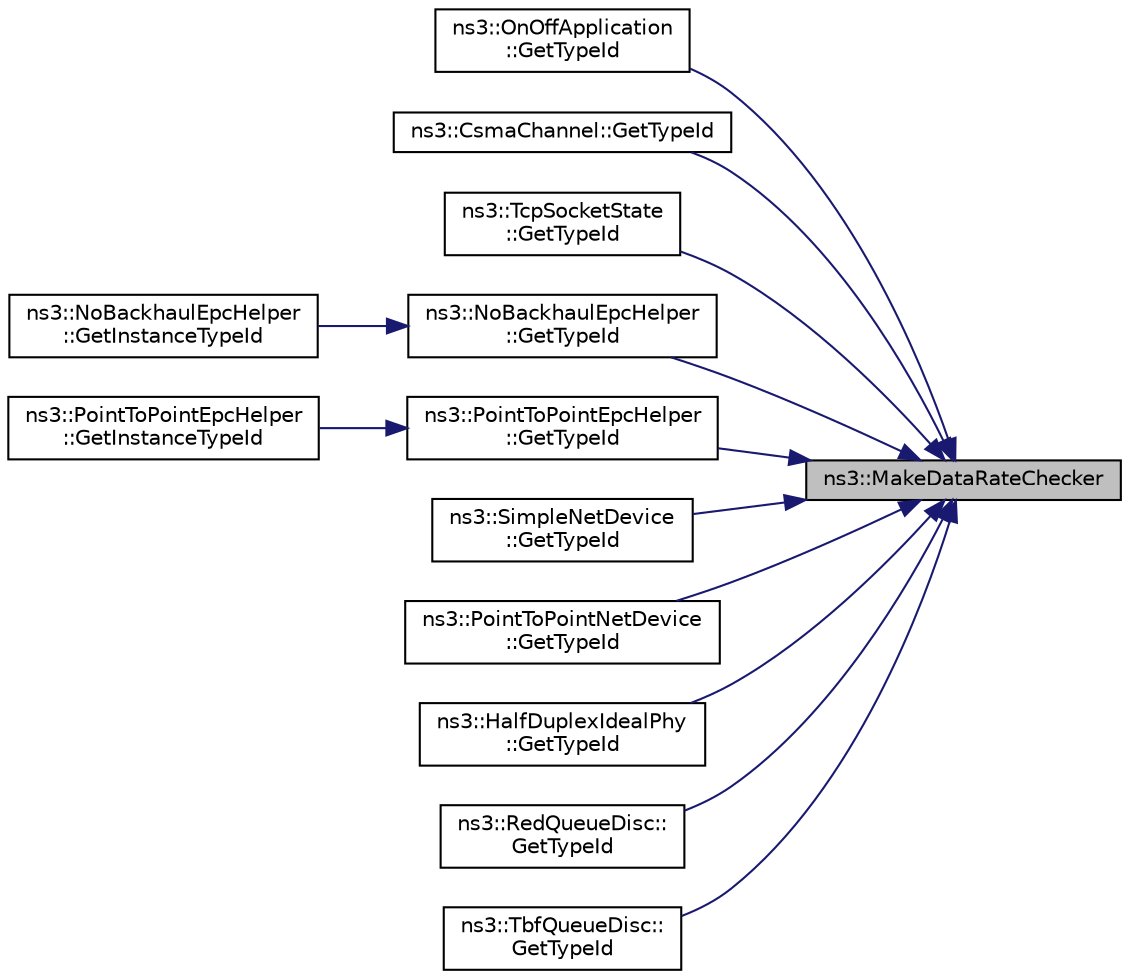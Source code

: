 digraph "ns3::MakeDataRateChecker"
{
 // LATEX_PDF_SIZE
  edge [fontname="Helvetica",fontsize="10",labelfontname="Helvetica",labelfontsize="10"];
  node [fontname="Helvetica",fontsize="10",shape=record];
  rankdir="RL";
  Node1 [label="ns3::MakeDataRateChecker",height=0.2,width=0.4,color="black", fillcolor="grey75", style="filled", fontcolor="black",tooltip=" "];
  Node1 -> Node2 [dir="back",color="midnightblue",fontsize="10",style="solid",fontname="Helvetica"];
  Node2 [label="ns3::OnOffApplication\l::GetTypeId",height=0.2,width=0.4,color="black", fillcolor="white", style="filled",URL="$classns3_1_1_on_off_application.html#a7e8932f513ab370e05db14f28389a2ec",tooltip="Get the type ID."];
  Node1 -> Node3 [dir="back",color="midnightblue",fontsize="10",style="solid",fontname="Helvetica"];
  Node3 [label="ns3::CsmaChannel::GetTypeId",height=0.2,width=0.4,color="black", fillcolor="white", style="filled",URL="$classns3_1_1_csma_channel.html#a58ca8d59505018b8a4bfe9288bbd2066",tooltip="Get the type ID."];
  Node1 -> Node4 [dir="back",color="midnightblue",fontsize="10",style="solid",fontname="Helvetica"];
  Node4 [label="ns3::TcpSocketState\l::GetTypeId",height=0.2,width=0.4,color="black", fillcolor="white", style="filled",URL="$classns3_1_1_tcp_socket_state.html#af48304b9a8dc7099f802a3d6d2ab0db2",tooltip="Get the type ID."];
  Node1 -> Node5 [dir="back",color="midnightblue",fontsize="10",style="solid",fontname="Helvetica"];
  Node5 [label="ns3::NoBackhaulEpcHelper\l::GetTypeId",height=0.2,width=0.4,color="black", fillcolor="white", style="filled",URL="$classns3_1_1_no_backhaul_epc_helper.html#ab5b232fa5c857675bfd8355e9420927e",tooltip="Register this type."];
  Node5 -> Node6 [dir="back",color="midnightblue",fontsize="10",style="solid",fontname="Helvetica"];
  Node6 [label="ns3::NoBackhaulEpcHelper\l::GetInstanceTypeId",height=0.2,width=0.4,color="black", fillcolor="white", style="filled",URL="$classns3_1_1_no_backhaul_epc_helper.html#aef1061c235532a9f418cfd1988b94462",tooltip="Get the most derived TypeId for this Object."];
  Node1 -> Node7 [dir="back",color="midnightblue",fontsize="10",style="solid",fontname="Helvetica"];
  Node7 [label="ns3::PointToPointEpcHelper\l::GetTypeId",height=0.2,width=0.4,color="black", fillcolor="white", style="filled",URL="$classns3_1_1_point_to_point_epc_helper.html#a47b968da010b784487a99cf20b1867cf",tooltip="Register this type."];
  Node7 -> Node8 [dir="back",color="midnightblue",fontsize="10",style="solid",fontname="Helvetica"];
  Node8 [label="ns3::PointToPointEpcHelper\l::GetInstanceTypeId",height=0.2,width=0.4,color="black", fillcolor="white", style="filled",URL="$classns3_1_1_point_to_point_epc_helper.html#a240133fa0f899b35af7406e7012f4c1e",tooltip="Get the most derived TypeId for this Object."];
  Node1 -> Node9 [dir="back",color="midnightblue",fontsize="10",style="solid",fontname="Helvetica"];
  Node9 [label="ns3::SimpleNetDevice\l::GetTypeId",height=0.2,width=0.4,color="black", fillcolor="white", style="filled",URL="$classns3_1_1_simple_net_device.html#a7408afc44fb59d120b5510882eb70339",tooltip="Get the type ID."];
  Node1 -> Node10 [dir="back",color="midnightblue",fontsize="10",style="solid",fontname="Helvetica"];
  Node10 [label="ns3::PointToPointNetDevice\l::GetTypeId",height=0.2,width=0.4,color="black", fillcolor="white", style="filled",URL="$classns3_1_1_point_to_point_net_device.html#a045e48d24e615c82db1a9a952a9725b5",tooltip="Get the TypeId."];
  Node1 -> Node11 [dir="back",color="midnightblue",fontsize="10",style="solid",fontname="Helvetica"];
  Node11 [label="ns3::HalfDuplexIdealPhy\l::GetTypeId",height=0.2,width=0.4,color="black", fillcolor="white", style="filled",URL="$classns3_1_1_half_duplex_ideal_phy.html#af4705566e19a5fd9a6df811f20f20cd6",tooltip="Get the type ID."];
  Node1 -> Node12 [dir="back",color="midnightblue",fontsize="10",style="solid",fontname="Helvetica"];
  Node12 [label="ns3::RedQueueDisc::\lGetTypeId",height=0.2,width=0.4,color="black", fillcolor="white", style="filled",URL="$classns3_1_1_red_queue_disc.html#a21c255fe1a7f38a3250af49ef1dac963",tooltip="Get the type ID."];
  Node1 -> Node13 [dir="back",color="midnightblue",fontsize="10",style="solid",fontname="Helvetica"];
  Node13 [label="ns3::TbfQueueDisc::\lGetTypeId",height=0.2,width=0.4,color="black", fillcolor="white", style="filled",URL="$classns3_1_1_tbf_queue_disc.html#aa092b8643330c046b3a4f481f9c286b4",tooltip="Get the type ID."];
}
